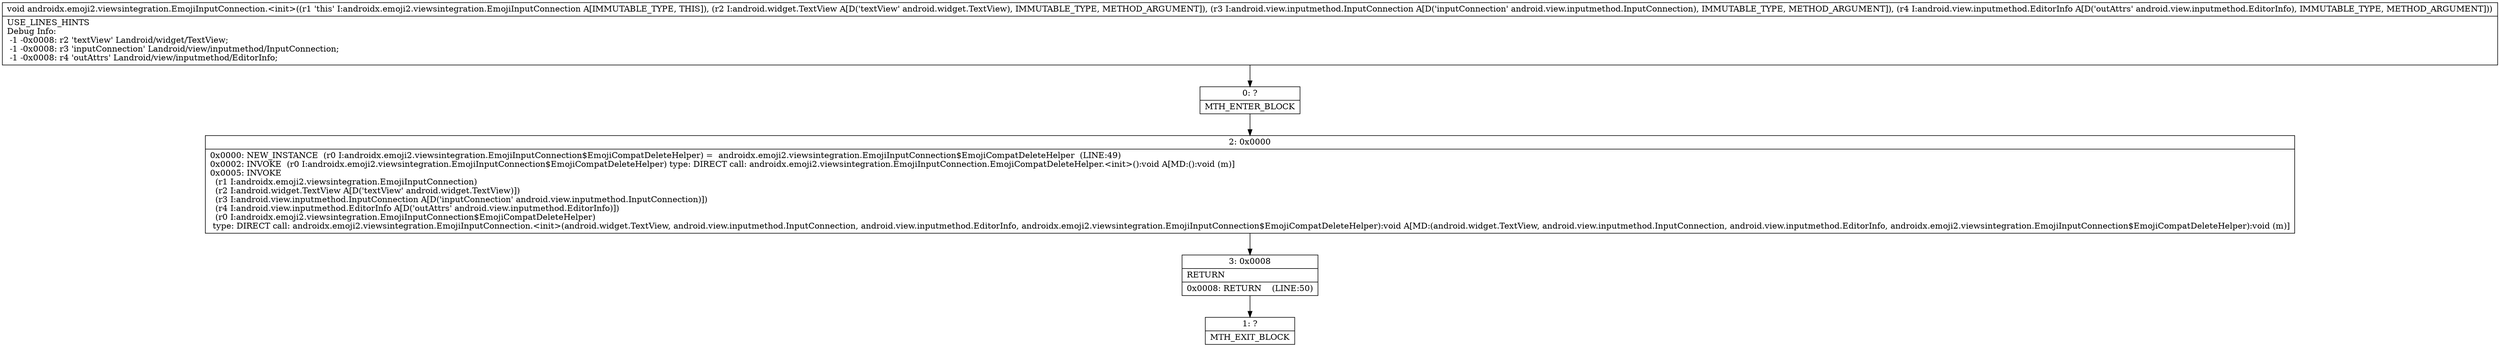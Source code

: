 digraph "CFG forandroidx.emoji2.viewsintegration.EmojiInputConnection.\<init\>(Landroid\/widget\/TextView;Landroid\/view\/inputmethod\/InputConnection;Landroid\/view\/inputmethod\/EditorInfo;)V" {
Node_0 [shape=record,label="{0\:\ ?|MTH_ENTER_BLOCK\l}"];
Node_2 [shape=record,label="{2\:\ 0x0000|0x0000: NEW_INSTANCE  (r0 I:androidx.emoji2.viewsintegration.EmojiInputConnection$EmojiCompatDeleteHelper) =  androidx.emoji2.viewsintegration.EmojiInputConnection$EmojiCompatDeleteHelper  (LINE:49)\l0x0002: INVOKE  (r0 I:androidx.emoji2.viewsintegration.EmojiInputConnection$EmojiCompatDeleteHelper) type: DIRECT call: androidx.emoji2.viewsintegration.EmojiInputConnection.EmojiCompatDeleteHelper.\<init\>():void A[MD:():void (m)]\l0x0005: INVOKE  \l  (r1 I:androidx.emoji2.viewsintegration.EmojiInputConnection)\l  (r2 I:android.widget.TextView A[D('textView' android.widget.TextView)])\l  (r3 I:android.view.inputmethod.InputConnection A[D('inputConnection' android.view.inputmethod.InputConnection)])\l  (r4 I:android.view.inputmethod.EditorInfo A[D('outAttrs' android.view.inputmethod.EditorInfo)])\l  (r0 I:androidx.emoji2.viewsintegration.EmojiInputConnection$EmojiCompatDeleteHelper)\l type: DIRECT call: androidx.emoji2.viewsintegration.EmojiInputConnection.\<init\>(android.widget.TextView, android.view.inputmethod.InputConnection, android.view.inputmethod.EditorInfo, androidx.emoji2.viewsintegration.EmojiInputConnection$EmojiCompatDeleteHelper):void A[MD:(android.widget.TextView, android.view.inputmethod.InputConnection, android.view.inputmethod.EditorInfo, androidx.emoji2.viewsintegration.EmojiInputConnection$EmojiCompatDeleteHelper):void (m)]\l}"];
Node_3 [shape=record,label="{3\:\ 0x0008|RETURN\l|0x0008: RETURN    (LINE:50)\l}"];
Node_1 [shape=record,label="{1\:\ ?|MTH_EXIT_BLOCK\l}"];
MethodNode[shape=record,label="{void androidx.emoji2.viewsintegration.EmojiInputConnection.\<init\>((r1 'this' I:androidx.emoji2.viewsintegration.EmojiInputConnection A[IMMUTABLE_TYPE, THIS]), (r2 I:android.widget.TextView A[D('textView' android.widget.TextView), IMMUTABLE_TYPE, METHOD_ARGUMENT]), (r3 I:android.view.inputmethod.InputConnection A[D('inputConnection' android.view.inputmethod.InputConnection), IMMUTABLE_TYPE, METHOD_ARGUMENT]), (r4 I:android.view.inputmethod.EditorInfo A[D('outAttrs' android.view.inputmethod.EditorInfo), IMMUTABLE_TYPE, METHOD_ARGUMENT]))  | USE_LINES_HINTS\lDebug Info:\l  \-1 \-0x0008: r2 'textView' Landroid\/widget\/TextView;\l  \-1 \-0x0008: r3 'inputConnection' Landroid\/view\/inputmethod\/InputConnection;\l  \-1 \-0x0008: r4 'outAttrs' Landroid\/view\/inputmethod\/EditorInfo;\l}"];
MethodNode -> Node_0;Node_0 -> Node_2;
Node_2 -> Node_3;
Node_3 -> Node_1;
}

